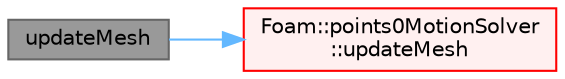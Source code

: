 digraph "updateMesh"
{
 // LATEX_PDF_SIZE
  bgcolor="transparent";
  edge [fontname=Helvetica,fontsize=10,labelfontname=Helvetica,labelfontsize=10];
  node [fontname=Helvetica,fontsize=10,shape=box,height=0.2,width=0.4];
  rankdir="LR";
  Node1 [id="Node000001",label="updateMesh",height=0.2,width=0.4,color="gray40", fillcolor="grey60", style="filled", fontcolor="black",tooltip=" "];
  Node1 -> Node2 [id="edge1_Node000001_Node000002",color="steelblue1",style="solid",tooltip=" "];
  Node2 [id="Node000002",label="Foam::points0MotionSolver\l::updateMesh",height=0.2,width=0.4,color="red", fillcolor="#FFF0F0", style="filled",URL="$classFoam_1_1points0MotionSolver.html#ad57565956fd4064299f4bd3c4eebb1d4",tooltip=" "];
}
